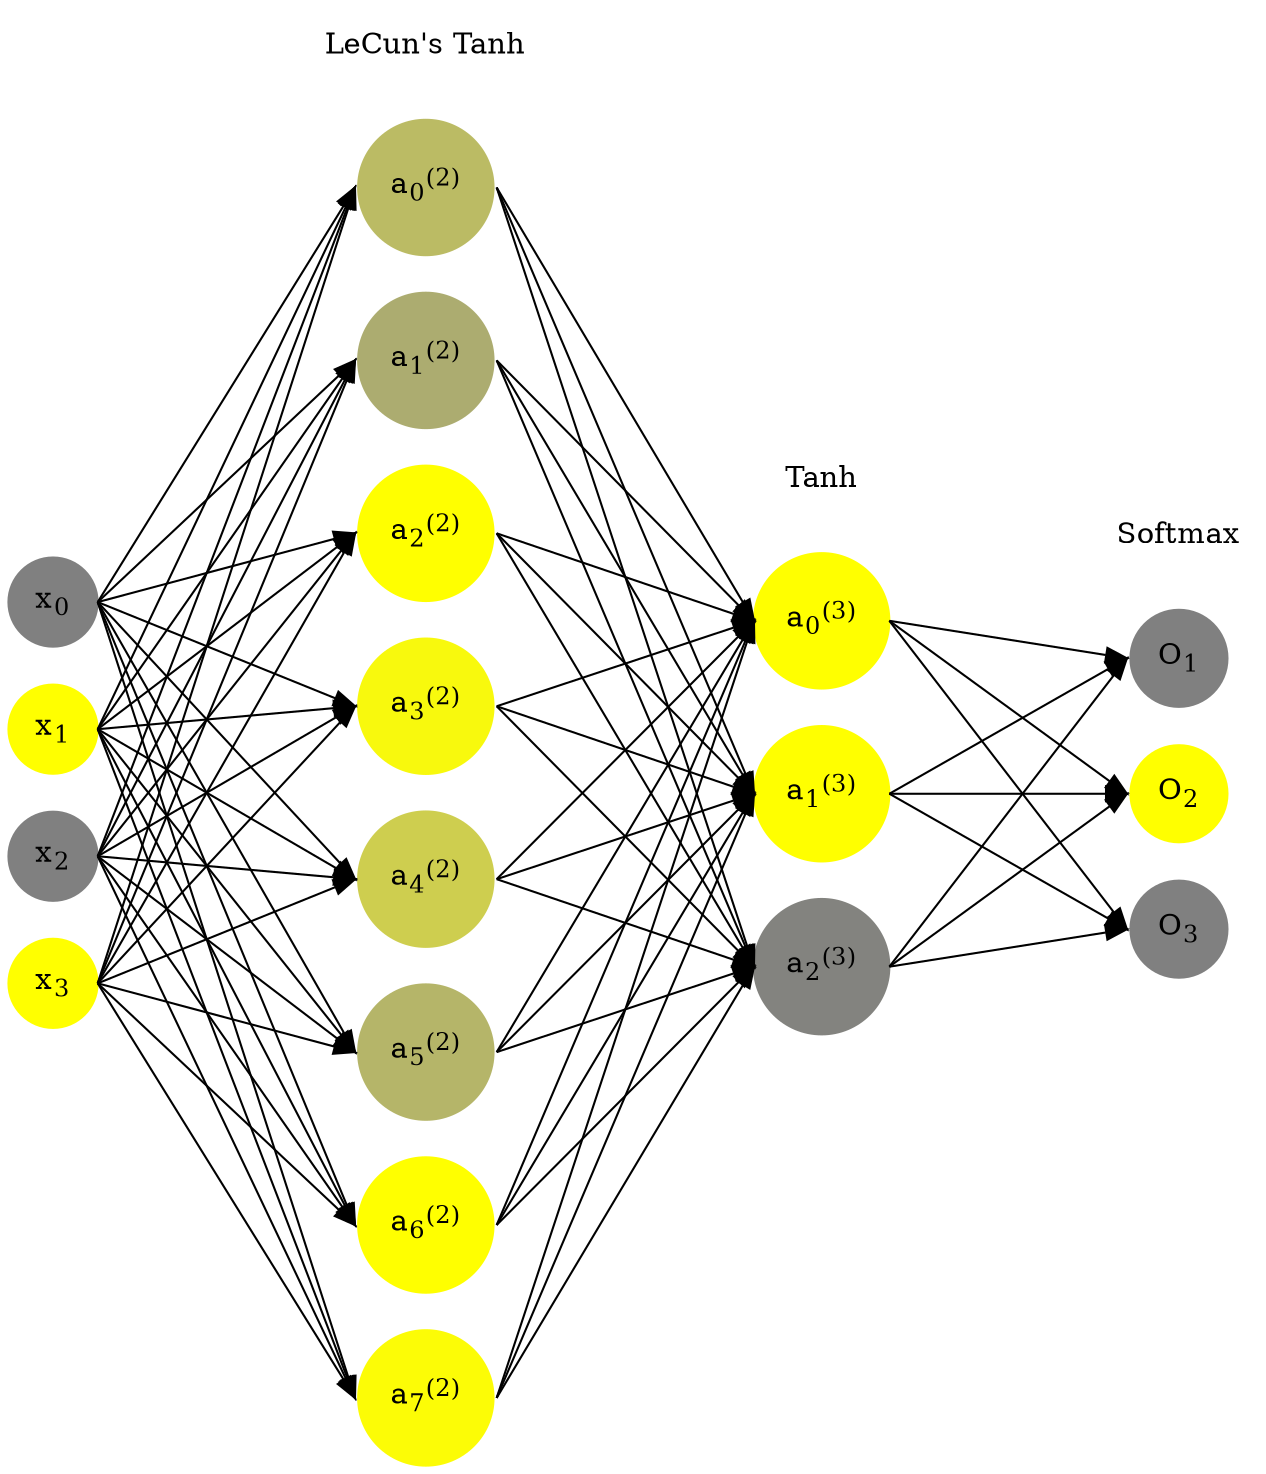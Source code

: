 digraph G {
	rankdir = LR;
	splines=false;
	edge[style=invis];
	ranksep= 1.4;
	{
	node [shape=circle, color="0.1667, 0.0, 0.5", style=filled, fillcolor="0.1667, 0.0, 0.5"];
	x0 [label=<x<sub>0</sub>>];
	}
	{
	node [shape=circle, color="0.1667, 1.0, 1.0", style=filled, fillcolor="0.1667, 1.0, 1.0"];
	x1 [label=<x<sub>1</sub>>];
	}
	{
	node [shape=circle, color="0.1667, 0.0, 0.5", style=filled, fillcolor="0.1667, 0.0, 0.5"];
	x2 [label=<x<sub>2</sub>>];
	}
	{
	node [shape=circle, color="0.1667, 1.0, 1.0", style=filled, fillcolor="0.1667, 1.0, 1.0"];
	x3 [label=<x<sub>3</sub>>];
	}
	{
	node [shape=circle, color="0.1667, 0.461717, 0.730858", style=filled, fillcolor="0.1667, 0.461717, 0.730858"];
	a02 [label=<a<sub>0</sub><sup>(2)</sup>>];
	}
	{
	node [shape=circle, color="0.1667, 0.350637, 0.675318", style=filled, fillcolor="0.1667, 0.350637, 0.675318"];
	a12 [label=<a<sub>1</sub><sup>(2)</sup>>];
	}
	{
	node [shape=circle, color="0.1667, 1.281699, 1.140849", style=filled, fillcolor="0.1667, 1.281699, 1.140849"];
	a22 [label=<a<sub>2</sub><sup>(2)</sup>>];
	}
	{
	node [shape=circle, color="0.1667, 0.945539, 0.972770", style=filled, fillcolor="0.1667, 0.945539, 0.972770"];
	a32 [label=<a<sub>3</sub><sup>(2)</sup>>];
	}
	{
	node [shape=circle, color="0.1667, 0.614363, 0.807182", style=filled, fillcolor="0.1667, 0.614363, 0.807182"];
	a42 [label=<a<sub>4</sub><sup>(2)</sup>>];
	}
	{
	node [shape=circle, color="0.1667, 0.419189, 0.709595", style=filled, fillcolor="0.1667, 0.419189, 0.709595"];
	a52 [label=<a<sub>5</sub><sup>(2)</sup>>];
	}
	{
	node [shape=circle, color="0.1667, 1.097602, 1.048801", style=filled, fillcolor="0.1667, 1.097602, 1.048801"];
	a62 [label=<a<sub>6</sub><sup>(2)</sup>>];
	}
	{
	node [shape=circle, color="0.1667, 0.975882, 0.987941", style=filled, fillcolor="0.1667, 0.975882, 0.987941"];
	a72 [label=<a<sub>7</sub><sup>(2)</sup>>];
	}
	{
	node [shape=circle, color="0.1667, 0.999222, 0.999611", style=filled, fillcolor="0.1667, 0.999222, 0.999611"];
	a03 [label=<a<sub>0</sub><sup>(3)</sup>>];
	}
	{
	node [shape=circle, color="0.1667, 0.998839, 0.999419", style=filled, fillcolor="0.1667, 0.998839, 0.999419"];
	a13 [label=<a<sub>1</sub><sup>(3)</sup>>];
	}
	{
	node [shape=circle, color="0.1667, 0.028123, 0.514061", style=filled, fillcolor="0.1667, 0.028123, 0.514061"];
	a23 [label=<a<sub>2</sub><sup>(3)</sup>>];
	}
	{
	node [shape=circle, color="0.1667, 0.0, 0.5", style=filled, fillcolor="0.1667, 0.0, 0.5"];
	O1 [label=<O<sub>1</sub>>];
	}
	{
	node [shape=circle, color="0.1667, 1.0, 1.0", style=filled, fillcolor="0.1667, 1.0, 1.0"];
	O2 [label=<O<sub>2</sub>>];
	}
	{
	node [shape=circle, color="0.1667, 0.0, 0.5", style=filled, fillcolor="0.1667, 0.0, 0.5"];
	O3 [label=<O<sub>3</sub>>];
	}
	{
	rank=same;
	x0->x1->x2->x3;
	}
	{
	rank=same;
	a02->a12->a22->a32->a42->a52->a62->a72;
	}
	{
	rank=same;
	a03->a13->a23;
	}
	{
	rank=same;
	O1->O2->O3;
	}
	l1 [shape=plaintext,label="LeCun's Tanh"];
	l1->a02;
	{rank=same; l1;a02};
	l2 [shape=plaintext,label="Tanh"];
	l2->a03;
	{rank=same; l2;a03};
	l3 [shape=plaintext,label="Softmax"];
	l3->O1;
	{rank=same; l3;O1};
edge[style=solid, tailport=e, headport=w];
	{x0;x1;x2;x3} -> {a02;a12;a22;a32;a42;a52;a62;a72};
	{a02;a12;a22;a32;a42;a52;a62;a72} -> {a03;a13;a23};
	{a03;a13;a23} -> {O1,O2,O3};
}